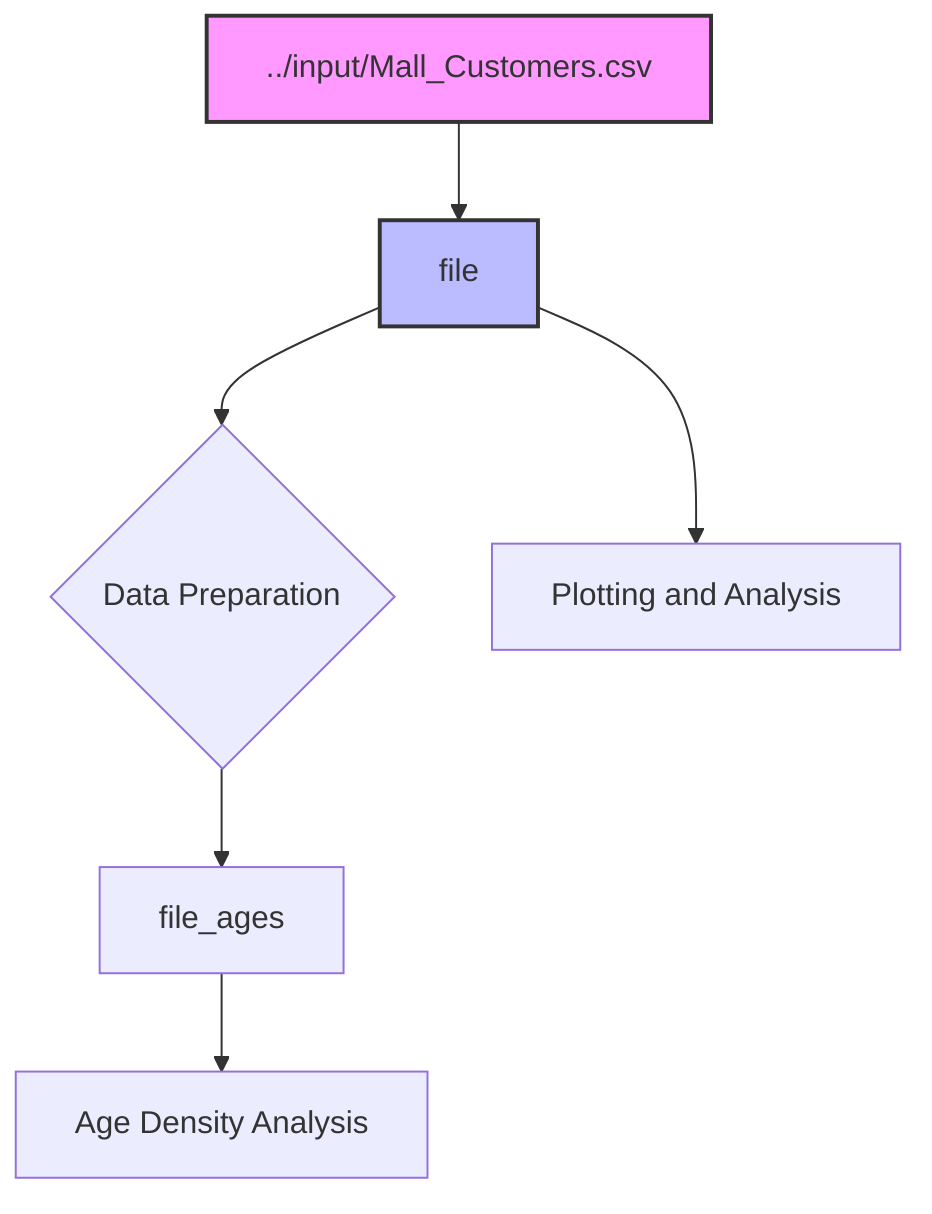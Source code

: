 flowchart TD
    A[../input/Mall_Customers.csv]:::source --> B[file]
    B[file]:::variable --> C{Data Preparation}
    C --> D[file_ages]
    B --> E[Plotting and Analysis]
    D --> F[Age Density Analysis]

    classDef source fill:#f9f,stroke:#333,stroke-width:2px;
    classDef variable fill:#bbf,stroke:#333,stroke-width:2px;

    %% A: Represents the CSV data source containing customer information
    %% B: Represents the DataFrame holding the full dataset loaded from CSV
    %% C: Represents data preparation step, creating subset DataFrame
    %% D: Represents subset DataFrame focusing on ID and Age
    %% E: Represents the use of file DataFrame for general plotting and analysis
    %% F: Represents specific analysis conducted on the age subset of the data
